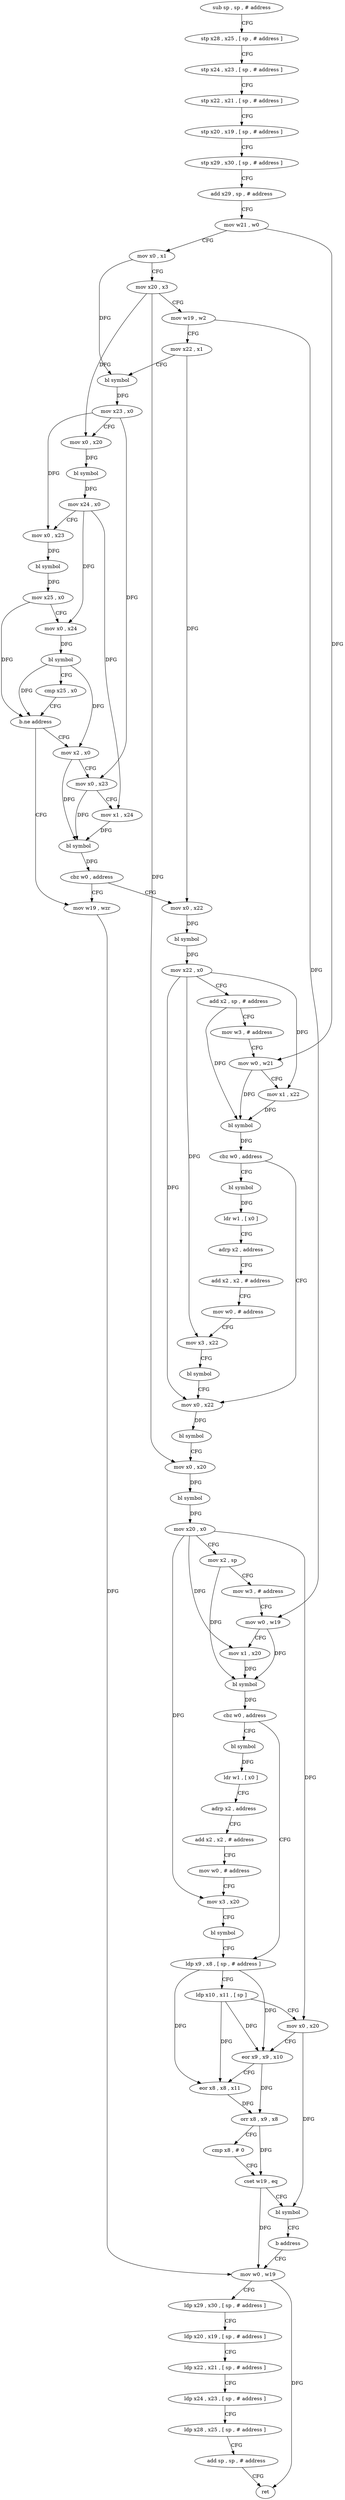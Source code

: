 digraph "func" {
"4251712" [label = "sub sp , sp , # address" ]
"4251716" [label = "stp x28 , x25 , [ sp , # address ]" ]
"4251720" [label = "stp x24 , x23 , [ sp , # address ]" ]
"4251724" [label = "stp x22 , x21 , [ sp , # address ]" ]
"4251728" [label = "stp x20 , x19 , [ sp , # address ]" ]
"4251732" [label = "stp x29 , x30 , [ sp , # address ]" ]
"4251736" [label = "add x29 , sp , # address" ]
"4251740" [label = "mov w21 , w0" ]
"4251744" [label = "mov x0 , x1" ]
"4251748" [label = "mov x20 , x3" ]
"4251752" [label = "mov w19 , w2" ]
"4251756" [label = "mov x22 , x1" ]
"4251760" [label = "bl symbol" ]
"4251764" [label = "mov x23 , x0" ]
"4251768" [label = "mov x0 , x20" ]
"4251772" [label = "bl symbol" ]
"4251776" [label = "mov x24 , x0" ]
"4251780" [label = "mov x0 , x23" ]
"4251784" [label = "bl symbol" ]
"4251788" [label = "mov x25 , x0" ]
"4251792" [label = "mov x0 , x24" ]
"4251796" [label = "bl symbol" ]
"4251800" [label = "cmp x25 , x0" ]
"4251804" [label = "b.ne address" ]
"4251828" [label = "mov w19 , wzr" ]
"4251808" [label = "mov x2 , x0" ]
"4251832" [label = "mov w0 , w19" ]
"4251812" [label = "mov x0 , x23" ]
"4251816" [label = "mov x1 , x24" ]
"4251820" [label = "bl symbol" ]
"4251824" [label = "cbz w0 , address" ]
"4251864" [label = "mov x0 , x22" ]
"4251868" [label = "bl symbol" ]
"4251872" [label = "mov x22 , x0" ]
"4251876" [label = "add x2 , sp , # address" ]
"4251880" [label = "mov w3 , # address" ]
"4251884" [label = "mov w0 , w21" ]
"4251888" [label = "mov x1 , x22" ]
"4251892" [label = "bl symbol" ]
"4251896" [label = "cbz w0 , address" ]
"4251928" [label = "mov x0 , x22" ]
"4251900" [label = "bl symbol" ]
"4251932" [label = "bl symbol" ]
"4251936" [label = "mov x0 , x20" ]
"4251940" [label = "bl symbol" ]
"4251944" [label = "mov x20 , x0" ]
"4251948" [label = "mov x2 , sp" ]
"4251952" [label = "mov w3 , # address" ]
"4251956" [label = "mov w0 , w19" ]
"4251960" [label = "mov x1 , x20" ]
"4251964" [label = "bl symbol" ]
"4251968" [label = "cbz w0 , address" ]
"4252000" [label = "ldp x9 , x8 , [ sp , # address ]" ]
"4251972" [label = "bl symbol" ]
"4251904" [label = "ldr w1 , [ x0 ]" ]
"4251908" [label = "adrp x2 , address" ]
"4251912" [label = "add x2 , x2 , # address" ]
"4251916" [label = "mov w0 , # address" ]
"4251920" [label = "mov x3 , x22" ]
"4251924" [label = "bl symbol" ]
"4252004" [label = "ldp x10 , x11 , [ sp ]" ]
"4252008" [label = "mov x0 , x20" ]
"4252012" [label = "eor x9 , x9 , x10" ]
"4252016" [label = "eor x8 , x8 , x11" ]
"4252020" [label = "orr x8 , x9 , x8" ]
"4252024" [label = "cmp x8 , # 0" ]
"4252028" [label = "cset w19 , eq" ]
"4252032" [label = "bl symbol" ]
"4252036" [label = "b address" ]
"4251976" [label = "ldr w1 , [ x0 ]" ]
"4251980" [label = "adrp x2 , address" ]
"4251984" [label = "add x2 , x2 , # address" ]
"4251988" [label = "mov w0 , # address" ]
"4251992" [label = "mov x3 , x20" ]
"4251996" [label = "bl symbol" ]
"4251836" [label = "ldp x29 , x30 , [ sp , # address ]" ]
"4251840" [label = "ldp x20 , x19 , [ sp , # address ]" ]
"4251844" [label = "ldp x22 , x21 , [ sp , # address ]" ]
"4251848" [label = "ldp x24 , x23 , [ sp , # address ]" ]
"4251852" [label = "ldp x28 , x25 , [ sp , # address ]" ]
"4251856" [label = "add sp , sp , # address" ]
"4251860" [label = "ret" ]
"4251712" -> "4251716" [ label = "CFG" ]
"4251716" -> "4251720" [ label = "CFG" ]
"4251720" -> "4251724" [ label = "CFG" ]
"4251724" -> "4251728" [ label = "CFG" ]
"4251728" -> "4251732" [ label = "CFG" ]
"4251732" -> "4251736" [ label = "CFG" ]
"4251736" -> "4251740" [ label = "CFG" ]
"4251740" -> "4251744" [ label = "CFG" ]
"4251740" -> "4251884" [ label = "DFG" ]
"4251744" -> "4251748" [ label = "CFG" ]
"4251744" -> "4251760" [ label = "DFG" ]
"4251748" -> "4251752" [ label = "CFG" ]
"4251748" -> "4251768" [ label = "DFG" ]
"4251748" -> "4251936" [ label = "DFG" ]
"4251752" -> "4251756" [ label = "CFG" ]
"4251752" -> "4251956" [ label = "DFG" ]
"4251756" -> "4251760" [ label = "CFG" ]
"4251756" -> "4251864" [ label = "DFG" ]
"4251760" -> "4251764" [ label = "DFG" ]
"4251764" -> "4251768" [ label = "CFG" ]
"4251764" -> "4251780" [ label = "DFG" ]
"4251764" -> "4251812" [ label = "DFG" ]
"4251768" -> "4251772" [ label = "DFG" ]
"4251772" -> "4251776" [ label = "DFG" ]
"4251776" -> "4251780" [ label = "CFG" ]
"4251776" -> "4251792" [ label = "DFG" ]
"4251776" -> "4251816" [ label = "DFG" ]
"4251780" -> "4251784" [ label = "DFG" ]
"4251784" -> "4251788" [ label = "DFG" ]
"4251788" -> "4251792" [ label = "CFG" ]
"4251788" -> "4251804" [ label = "DFG" ]
"4251792" -> "4251796" [ label = "DFG" ]
"4251796" -> "4251800" [ label = "CFG" ]
"4251796" -> "4251804" [ label = "DFG" ]
"4251796" -> "4251808" [ label = "DFG" ]
"4251800" -> "4251804" [ label = "CFG" ]
"4251804" -> "4251828" [ label = "CFG" ]
"4251804" -> "4251808" [ label = "CFG" ]
"4251828" -> "4251832" [ label = "DFG" ]
"4251808" -> "4251812" [ label = "CFG" ]
"4251808" -> "4251820" [ label = "DFG" ]
"4251832" -> "4251836" [ label = "CFG" ]
"4251832" -> "4251860" [ label = "DFG" ]
"4251812" -> "4251816" [ label = "CFG" ]
"4251812" -> "4251820" [ label = "DFG" ]
"4251816" -> "4251820" [ label = "DFG" ]
"4251820" -> "4251824" [ label = "DFG" ]
"4251824" -> "4251864" [ label = "CFG" ]
"4251824" -> "4251828" [ label = "CFG" ]
"4251864" -> "4251868" [ label = "DFG" ]
"4251868" -> "4251872" [ label = "DFG" ]
"4251872" -> "4251876" [ label = "CFG" ]
"4251872" -> "4251888" [ label = "DFG" ]
"4251872" -> "4251928" [ label = "DFG" ]
"4251872" -> "4251920" [ label = "DFG" ]
"4251876" -> "4251880" [ label = "CFG" ]
"4251876" -> "4251892" [ label = "DFG" ]
"4251880" -> "4251884" [ label = "CFG" ]
"4251884" -> "4251888" [ label = "CFG" ]
"4251884" -> "4251892" [ label = "DFG" ]
"4251888" -> "4251892" [ label = "DFG" ]
"4251892" -> "4251896" [ label = "DFG" ]
"4251896" -> "4251928" [ label = "CFG" ]
"4251896" -> "4251900" [ label = "CFG" ]
"4251928" -> "4251932" [ label = "DFG" ]
"4251900" -> "4251904" [ label = "DFG" ]
"4251932" -> "4251936" [ label = "CFG" ]
"4251936" -> "4251940" [ label = "DFG" ]
"4251940" -> "4251944" [ label = "DFG" ]
"4251944" -> "4251948" [ label = "CFG" ]
"4251944" -> "4251960" [ label = "DFG" ]
"4251944" -> "4252008" [ label = "DFG" ]
"4251944" -> "4251992" [ label = "DFG" ]
"4251948" -> "4251952" [ label = "CFG" ]
"4251948" -> "4251964" [ label = "DFG" ]
"4251952" -> "4251956" [ label = "CFG" ]
"4251956" -> "4251960" [ label = "CFG" ]
"4251956" -> "4251964" [ label = "DFG" ]
"4251960" -> "4251964" [ label = "DFG" ]
"4251964" -> "4251968" [ label = "DFG" ]
"4251968" -> "4252000" [ label = "CFG" ]
"4251968" -> "4251972" [ label = "CFG" ]
"4252000" -> "4252004" [ label = "CFG" ]
"4252000" -> "4252012" [ label = "DFG" ]
"4252000" -> "4252016" [ label = "DFG" ]
"4251972" -> "4251976" [ label = "DFG" ]
"4251904" -> "4251908" [ label = "CFG" ]
"4251908" -> "4251912" [ label = "CFG" ]
"4251912" -> "4251916" [ label = "CFG" ]
"4251916" -> "4251920" [ label = "CFG" ]
"4251920" -> "4251924" [ label = "CFG" ]
"4251924" -> "4251928" [ label = "CFG" ]
"4252004" -> "4252008" [ label = "CFG" ]
"4252004" -> "4252012" [ label = "DFG" ]
"4252004" -> "4252016" [ label = "DFG" ]
"4252008" -> "4252012" [ label = "CFG" ]
"4252008" -> "4252032" [ label = "DFG" ]
"4252012" -> "4252016" [ label = "CFG" ]
"4252012" -> "4252020" [ label = "DFG" ]
"4252016" -> "4252020" [ label = "DFG" ]
"4252020" -> "4252024" [ label = "CFG" ]
"4252020" -> "4252028" [ label = "DFG" ]
"4252024" -> "4252028" [ label = "CFG" ]
"4252028" -> "4252032" [ label = "CFG" ]
"4252028" -> "4251832" [ label = "DFG" ]
"4252032" -> "4252036" [ label = "CFG" ]
"4252036" -> "4251832" [ label = "CFG" ]
"4251976" -> "4251980" [ label = "CFG" ]
"4251980" -> "4251984" [ label = "CFG" ]
"4251984" -> "4251988" [ label = "CFG" ]
"4251988" -> "4251992" [ label = "CFG" ]
"4251992" -> "4251996" [ label = "CFG" ]
"4251996" -> "4252000" [ label = "CFG" ]
"4251836" -> "4251840" [ label = "CFG" ]
"4251840" -> "4251844" [ label = "CFG" ]
"4251844" -> "4251848" [ label = "CFG" ]
"4251848" -> "4251852" [ label = "CFG" ]
"4251852" -> "4251856" [ label = "CFG" ]
"4251856" -> "4251860" [ label = "CFG" ]
}

